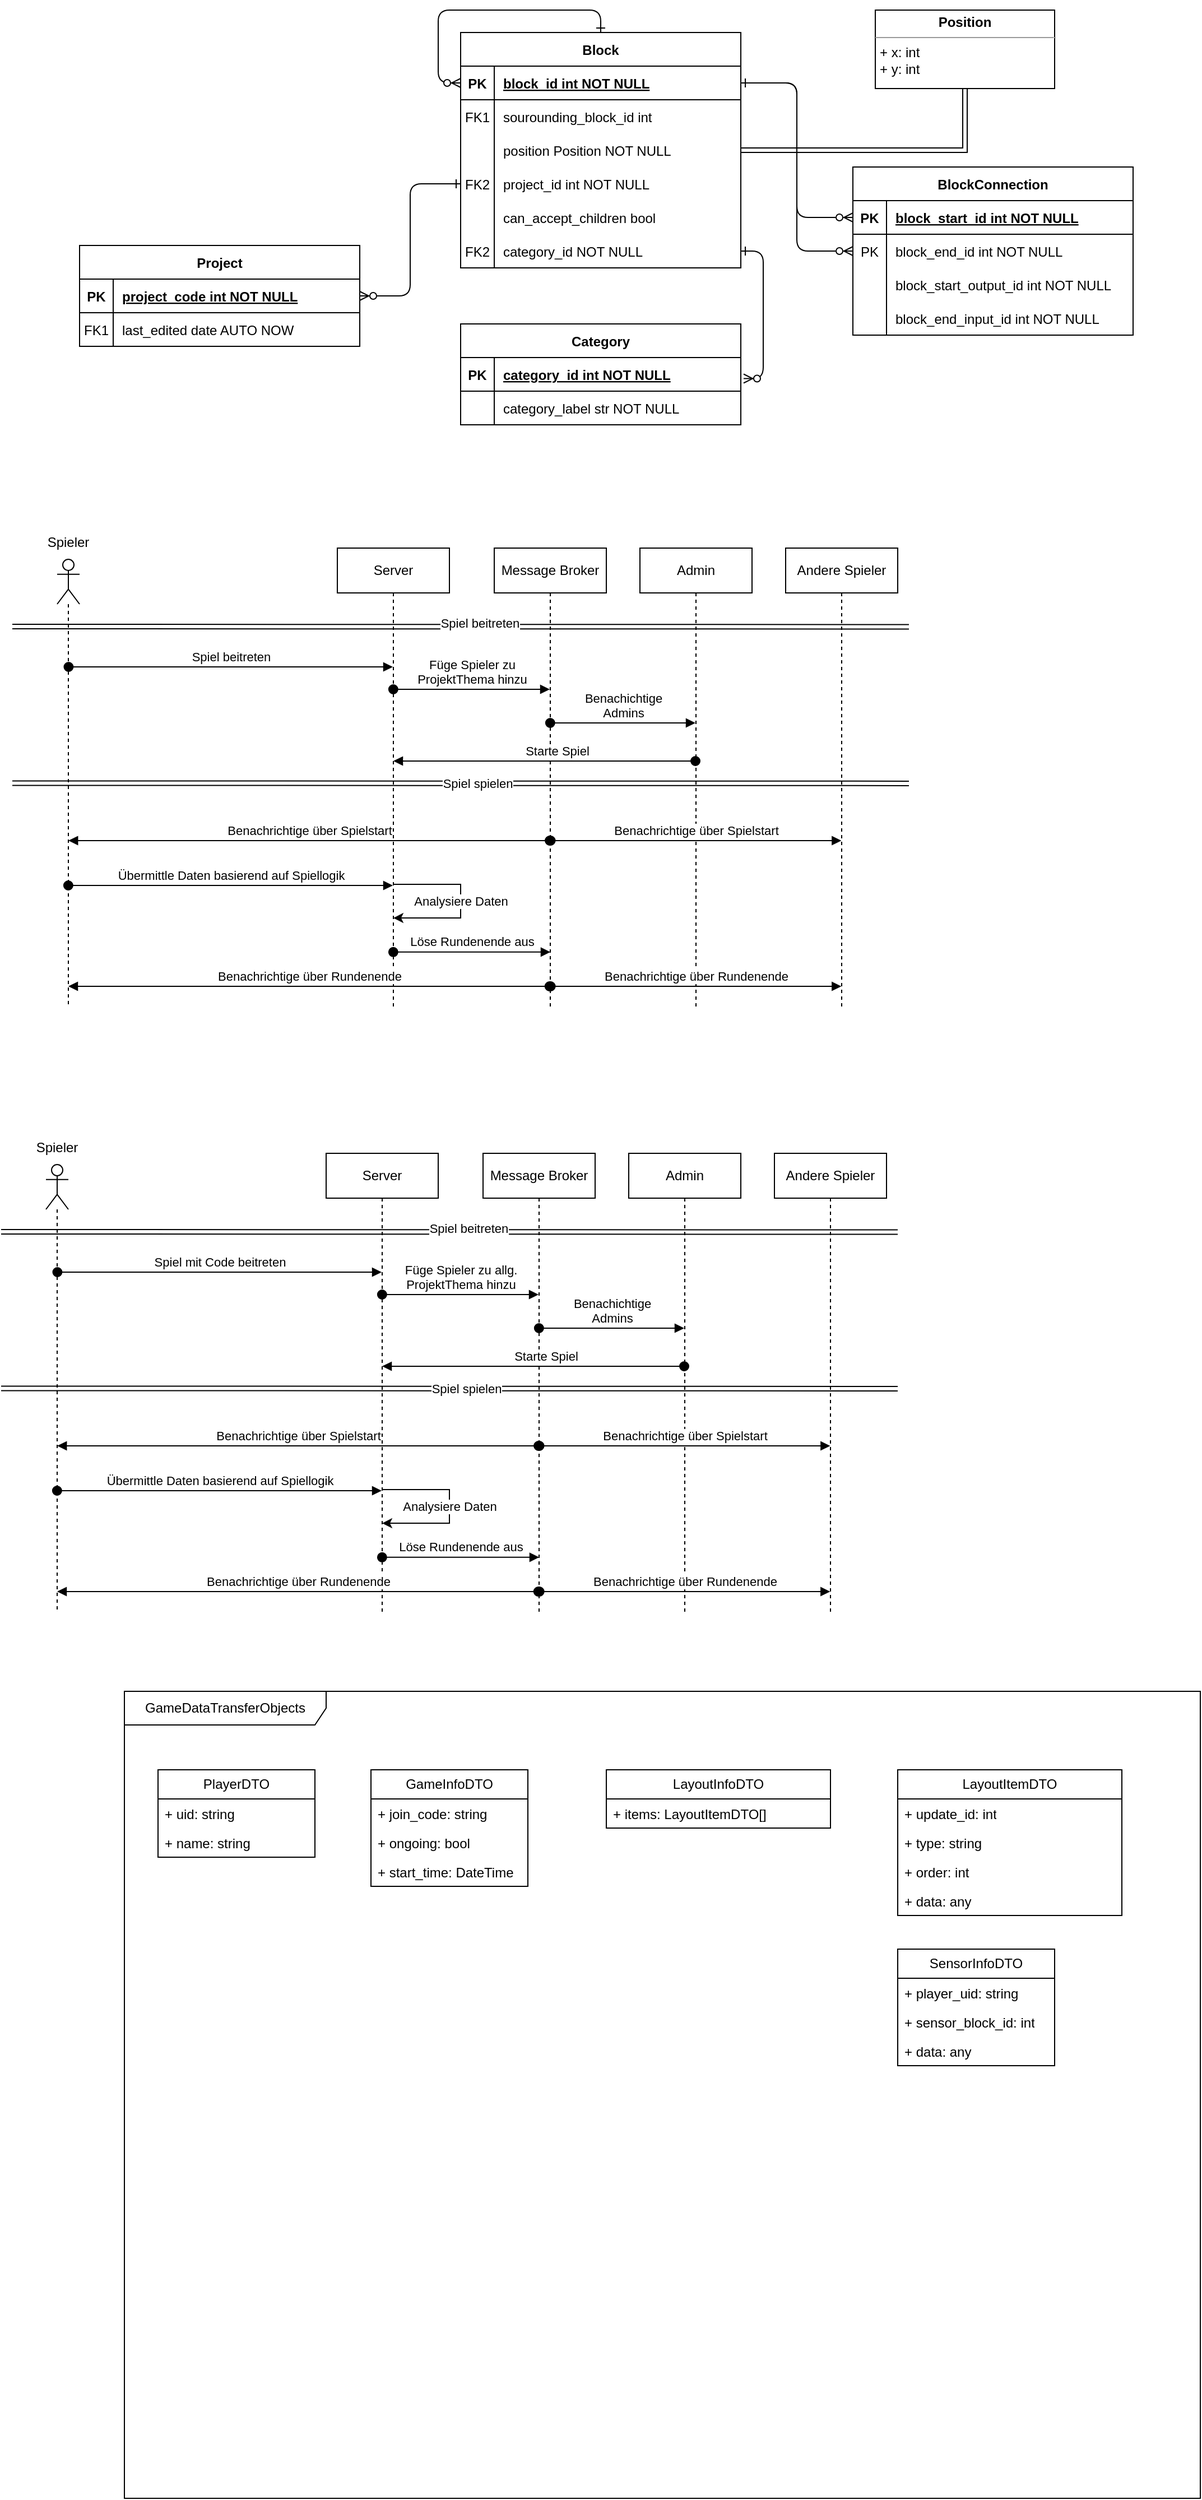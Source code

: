 <mxfile version="22.0.2" type="device">
  <diagram id="R2lEEEUBdFMjLlhIrx00" name="Page-1">
    <mxGraphModel dx="1168" dy="671" grid="1" gridSize="10" guides="1" tooltips="1" connect="1" arrows="1" fold="1" page="1" pageScale="1" pageWidth="1650" pageHeight="1100" math="0" shadow="0" extFonts="Permanent Marker^https://fonts.googleapis.com/css?family=Permanent+Marker">
      <root>
        <mxCell id="0" />
        <mxCell id="1" parent="0" />
        <object label="" id="5m4vV9d6H3QpX--X7_wA-50">
          <mxCell style="shape=umlLifeline;perimeter=lifelinePerimeter;whiteSpace=wrap;html=1;container=1;dropTarget=0;collapsible=0;recursiveResize=0;outlineConnect=0;portConstraint=eastwest;newEdgeStyle={&quot;curved&quot;:0,&quot;rounded&quot;:0};participant=umlActor;size=40;" parent="1" vertex="1">
            <mxGeometry x="290" y="560" width="20" height="400" as="geometry" />
          </mxCell>
        </object>
        <mxCell id="5m4vV9d6H3QpX--X7_wA-51" value="Server" style="shape=umlLifeline;perimeter=lifelinePerimeter;whiteSpace=wrap;html=1;container=1;dropTarget=0;collapsible=0;recursiveResize=0;outlineConnect=0;portConstraint=eastwest;newEdgeStyle={&quot;curved&quot;:0,&quot;rounded&quot;:0};" parent="1" vertex="1">
          <mxGeometry x="540" y="550" width="100" height="410" as="geometry" />
        </mxCell>
        <mxCell id="5m4vV9d6H3QpX--X7_wA-53" value="Spieler" style="text;strokeColor=none;align=center;fillColor=none;html=1;verticalAlign=middle;whiteSpace=wrap;rounded=0;" parent="1" vertex="1">
          <mxGeometry x="270" y="530" width="60" height="30" as="geometry" />
        </mxCell>
        <mxCell id="5m4vV9d6H3QpX--X7_wA-55" value="Spiel beitreten" style="html=1;verticalAlign=bottom;startArrow=oval;startFill=1;endArrow=block;startSize=8;curved=0;rounded=0;" parent="1" edge="1">
          <mxGeometry width="60" relative="1" as="geometry">
            <mxPoint x="300.222" y="656" as="sourcePoint" />
            <mxPoint x="589.5" y="656" as="targetPoint" />
          </mxGeometry>
        </mxCell>
        <mxCell id="5m4vV9d6H3QpX--X7_wA-58" value="Message Broker" style="shape=umlLifeline;perimeter=lifelinePerimeter;whiteSpace=wrap;html=1;container=1;dropTarget=0;collapsible=0;recursiveResize=0;outlineConnect=0;portConstraint=eastwest;newEdgeStyle={&quot;curved&quot;:0,&quot;rounded&quot;:0};" parent="1" vertex="1">
          <mxGeometry x="680" y="550" width="100" height="410" as="geometry" />
        </mxCell>
        <mxCell id="5m4vV9d6H3QpX--X7_wA-60" value="Füge Spieler zu &lt;br&gt;ProjektThema hinzu" style="html=1;verticalAlign=bottom;startArrow=oval;startFill=1;endArrow=block;startSize=8;curved=0;rounded=0;" parent="1" edge="1">
          <mxGeometry width="60" relative="1" as="geometry">
            <mxPoint x="589.929" y="676" as="sourcePoint" />
            <mxPoint x="729.5" y="676" as="targetPoint" />
            <Array as="points">
              <mxPoint x="660" y="676" />
            </Array>
          </mxGeometry>
        </mxCell>
        <mxCell id="5m4vV9d6H3QpX--X7_wA-61" value="Admin" style="shape=umlLifeline;perimeter=lifelinePerimeter;whiteSpace=wrap;html=1;container=1;dropTarget=0;collapsible=0;recursiveResize=0;outlineConnect=0;portConstraint=eastwest;newEdgeStyle={&quot;curved&quot;:0,&quot;rounded&quot;:0};" parent="1" vertex="1">
          <mxGeometry x="810" y="550" width="100" height="410" as="geometry" />
        </mxCell>
        <mxCell id="5m4vV9d6H3QpX--X7_wA-62" value="Andere Spieler" style="shape=umlLifeline;perimeter=lifelinePerimeter;whiteSpace=wrap;html=1;container=1;dropTarget=0;collapsible=0;recursiveResize=0;outlineConnect=0;portConstraint=eastwest;newEdgeStyle={&quot;curved&quot;:0,&quot;rounded&quot;:0};" parent="1" vertex="1">
          <mxGeometry x="940" y="550" width="100" height="410" as="geometry" />
        </mxCell>
        <mxCell id="5m4vV9d6H3QpX--X7_wA-63" value="Benachichtige&lt;br&gt;Admins" style="html=1;verticalAlign=bottom;startArrow=oval;startFill=1;endArrow=block;startSize=8;curved=0;rounded=0;" parent="1" edge="1">
          <mxGeometry width="60" relative="1" as="geometry">
            <mxPoint x="729.929" y="706" as="sourcePoint" />
            <mxPoint x="859.5" y="706" as="targetPoint" />
            <Array as="points">
              <mxPoint x="730" y="706" />
            </Array>
          </mxGeometry>
        </mxCell>
        <mxCell id="5m4vV9d6H3QpX--X7_wA-64" value="Starte Spiel" style="html=1;verticalAlign=bottom;startArrow=oval;startFill=1;endArrow=block;startSize=8;curved=0;rounded=0;" parent="1" target="5m4vV9d6H3QpX--X7_wA-51" edge="1">
          <mxGeometry x="-0.08" width="60" relative="1" as="geometry">
            <mxPoint x="859.5" y="740" as="sourcePoint" />
            <mxPoint x="730.1" y="740" as="targetPoint" />
            <Array as="points">
              <mxPoint x="810" y="740" />
            </Array>
            <mxPoint as="offset" />
          </mxGeometry>
        </mxCell>
        <mxCell id="5m4vV9d6H3QpX--X7_wA-66" value="" style="shape=link;html=1;rounded=0;" parent="1" edge="1">
          <mxGeometry width="100" relative="1" as="geometry">
            <mxPoint x="250" y="620" as="sourcePoint" />
            <mxPoint x="1050" y="620.24" as="targetPoint" />
          </mxGeometry>
        </mxCell>
        <mxCell id="5m4vV9d6H3QpX--X7_wA-86" value="Spiel beitreten" style="edgeLabel;html=1;align=center;verticalAlign=middle;resizable=0;points=[];" parent="5m4vV9d6H3QpX--X7_wA-66" vertex="1" connectable="0">
          <mxGeometry x="0.043" y="3" relative="1" as="geometry">
            <mxPoint as="offset" />
          </mxGeometry>
        </mxCell>
        <mxCell id="5m4vV9d6H3QpX--X7_wA-67" value="Benachrichtige über Spielstart" style="html=1;verticalAlign=bottom;startArrow=oval;startFill=1;endArrow=block;startSize=8;curved=0;rounded=0;" parent="1" edge="1">
          <mxGeometry width="60" relative="1" as="geometry">
            <mxPoint x="729.5" y="811" as="sourcePoint" />
            <mxPoint x="300.1" y="811" as="targetPoint" />
            <Array as="points">
              <mxPoint x="510" y="811" />
            </Array>
          </mxGeometry>
        </mxCell>
        <mxCell id="5m4vV9d6H3QpX--X7_wA-68" value="Benachrichtige über Spielstart" style="html=1;verticalAlign=bottom;startArrow=oval;startFill=1;endArrow=block;startSize=8;curved=0;rounded=0;" parent="1" edge="1">
          <mxGeometry width="60" relative="1" as="geometry">
            <mxPoint x="730.3" y="811" as="sourcePoint" />
            <mxPoint x="989.7" y="811" as="targetPoint" />
          </mxGeometry>
        </mxCell>
        <mxCell id="5m4vV9d6H3QpX--X7_wA-69" value="Übermittle Daten basierend auf Spiellogik" style="html=1;verticalAlign=bottom;startArrow=oval;startFill=1;endArrow=block;startSize=8;curved=0;rounded=0;" parent="1" edge="1">
          <mxGeometry width="60" relative="1" as="geometry">
            <mxPoint x="299.929" y="851" as="sourcePoint" />
            <mxPoint x="589.5" y="851" as="targetPoint" />
            <Array as="points">
              <mxPoint x="440" y="851" />
            </Array>
            <mxPoint as="offset" />
          </mxGeometry>
        </mxCell>
        <mxCell id="5m4vV9d6H3QpX--X7_wA-77" value="" style="endArrow=classic;html=1;rounded=0;movable=1;resizable=1;rotatable=1;deletable=1;editable=1;locked=0;connectable=1;edgeStyle=orthogonalEdgeStyle;" parent="1" edge="1">
          <mxGeometry width="50" height="50" relative="1" as="geometry">
            <mxPoint x="590.366" y="850" as="sourcePoint" />
            <mxPoint x="589.929" y="880.029" as="targetPoint" />
            <Array as="points">
              <mxPoint x="650" y="850" />
              <mxPoint x="650" y="880" />
            </Array>
          </mxGeometry>
        </mxCell>
        <mxCell id="5m4vV9d6H3QpX--X7_wA-79" value="Analysiere Daten" style="edgeLabel;html=1;align=center;verticalAlign=middle;resizable=0;points=[];" parent="5m4vV9d6H3QpX--X7_wA-77" vertex="1" connectable="0">
          <mxGeometry x="0.007" relative="1" as="geometry">
            <mxPoint y="-1" as="offset" />
          </mxGeometry>
        </mxCell>
        <mxCell id="5m4vV9d6H3QpX--X7_wA-80" value="Löse Rundenende aus" style="html=1;verticalAlign=bottom;startArrow=oval;startFill=1;endArrow=block;startSize=8;curved=0;rounded=0;" parent="1" edge="1">
          <mxGeometry width="60" relative="1" as="geometry">
            <mxPoint x="589.929" y="910.43" as="sourcePoint" />
            <mxPoint x="730" y="910.43" as="targetPoint" />
          </mxGeometry>
        </mxCell>
        <mxCell id="5m4vV9d6H3QpX--X7_wA-81" value="Benachrichtige über Rundenende" style="html=1;verticalAlign=bottom;startArrow=oval;startFill=1;endArrow=block;startSize=8;curved=0;rounded=0;" parent="1" edge="1">
          <mxGeometry width="60" relative="1" as="geometry">
            <mxPoint x="730.337" y="941" as="sourcePoint" />
            <mxPoint x="989.67" y="941" as="targetPoint" />
          </mxGeometry>
        </mxCell>
        <mxCell id="5m4vV9d6H3QpX--X7_wA-82" value="Benachrichtige über Rundenende" style="html=1;verticalAlign=bottom;startArrow=oval;startFill=1;endArrow=block;startSize=8;curved=0;rounded=0;" parent="1" edge="1">
          <mxGeometry width="60" relative="1" as="geometry">
            <mxPoint x="729.33" y="941" as="sourcePoint" />
            <mxPoint x="299.997" y="941" as="targetPoint" />
          </mxGeometry>
        </mxCell>
        <mxCell id="5m4vV9d6H3QpX--X7_wA-84" value="" style="shape=link;html=1;rounded=0;" parent="1" edge="1">
          <mxGeometry width="100" relative="1" as="geometry">
            <mxPoint x="250" y="759.71" as="sourcePoint" />
            <mxPoint x="1050" y="759.95" as="targetPoint" />
          </mxGeometry>
        </mxCell>
        <mxCell id="5m4vV9d6H3QpX--X7_wA-87" value="Spiel spielen" style="edgeLabel;html=1;align=center;verticalAlign=middle;resizable=0;points=[];" parent="5m4vV9d6H3QpX--X7_wA-84" vertex="1" connectable="0">
          <mxGeometry x="-0.009" y="-3" relative="1" as="geometry">
            <mxPoint x="18" y="-3" as="offset" />
          </mxGeometry>
        </mxCell>
        <mxCell id="RZ7BSYH1IXrUWbVcG9TL-1" value="" style="group" parent="1" vertex="1" connectable="0">
          <mxGeometry x="310" y="70" width="940" height="370" as="geometry" />
        </mxCell>
        <mxCell id="C-vyLk0tnHw3VtMMgP7b-2" value="Block" style="shape=table;startSize=30;container=1;collapsible=1;childLayout=tableLayout;fixedRows=1;rowLines=0;fontStyle=1;align=center;resizeLast=1;" parent="RZ7BSYH1IXrUWbVcG9TL-1" vertex="1">
          <mxGeometry x="340" y="20" width="250" height="210" as="geometry" />
        </mxCell>
        <mxCell id="C-vyLk0tnHw3VtMMgP7b-3" value="" style="shape=partialRectangle;collapsible=0;dropTarget=0;pointerEvents=0;fillColor=none;points=[[0,0.5],[1,0.5]];portConstraint=eastwest;top=0;left=0;right=0;bottom=1;" parent="C-vyLk0tnHw3VtMMgP7b-2" vertex="1">
          <mxGeometry y="30" width="250" height="30" as="geometry" />
        </mxCell>
        <mxCell id="C-vyLk0tnHw3VtMMgP7b-4" value="PK" style="shape=partialRectangle;overflow=hidden;connectable=0;fillColor=none;top=0;left=0;bottom=0;right=0;fontStyle=1;" parent="C-vyLk0tnHw3VtMMgP7b-3" vertex="1">
          <mxGeometry width="30" height="30" as="geometry">
            <mxRectangle width="30" height="30" as="alternateBounds" />
          </mxGeometry>
        </mxCell>
        <mxCell id="C-vyLk0tnHw3VtMMgP7b-5" value="block_id int NOT NULL " style="shape=partialRectangle;overflow=hidden;connectable=0;fillColor=none;top=0;left=0;bottom=0;right=0;align=left;spacingLeft=6;fontStyle=5;" parent="C-vyLk0tnHw3VtMMgP7b-3" vertex="1">
          <mxGeometry x="30" width="220" height="30" as="geometry">
            <mxRectangle width="220" height="30" as="alternateBounds" />
          </mxGeometry>
        </mxCell>
        <mxCell id="C-vyLk0tnHw3VtMMgP7b-6" value="" style="shape=partialRectangle;collapsible=0;dropTarget=0;pointerEvents=0;fillColor=none;points=[[0,0.5],[1,0.5]];portConstraint=eastwest;top=0;left=0;right=0;bottom=0;" parent="C-vyLk0tnHw3VtMMgP7b-2" vertex="1">
          <mxGeometry y="60" width="250" height="30" as="geometry" />
        </mxCell>
        <mxCell id="C-vyLk0tnHw3VtMMgP7b-7" value="FK1" style="shape=partialRectangle;overflow=hidden;connectable=0;fillColor=none;top=0;left=0;bottom=0;right=0;" parent="C-vyLk0tnHw3VtMMgP7b-6" vertex="1">
          <mxGeometry width="30" height="30" as="geometry">
            <mxRectangle width="30" height="30" as="alternateBounds" />
          </mxGeometry>
        </mxCell>
        <mxCell id="C-vyLk0tnHw3VtMMgP7b-8" value="sourounding_block_id int" style="shape=partialRectangle;overflow=hidden;connectable=0;fillColor=none;top=0;left=0;bottom=0;right=0;align=left;spacingLeft=6;" parent="C-vyLk0tnHw3VtMMgP7b-6" vertex="1">
          <mxGeometry x="30" width="220" height="30" as="geometry">
            <mxRectangle width="220" height="30" as="alternateBounds" />
          </mxGeometry>
        </mxCell>
        <mxCell id="5m4vV9d6H3QpX--X7_wA-12" style="shape=partialRectangle;collapsible=0;dropTarget=0;pointerEvents=0;fillColor=none;points=[[0,0.5],[1,0.5]];portConstraint=eastwest;top=0;left=0;right=0;bottom=0;" parent="C-vyLk0tnHw3VtMMgP7b-2" vertex="1">
          <mxGeometry y="90" width="250" height="30" as="geometry" />
        </mxCell>
        <mxCell id="5m4vV9d6H3QpX--X7_wA-13" style="shape=partialRectangle;overflow=hidden;connectable=0;fillColor=none;top=0;left=0;bottom=0;right=0;" parent="5m4vV9d6H3QpX--X7_wA-12" vertex="1">
          <mxGeometry width="30" height="30" as="geometry">
            <mxRectangle width="30" height="30" as="alternateBounds" />
          </mxGeometry>
        </mxCell>
        <mxCell id="5m4vV9d6H3QpX--X7_wA-14" value="position Position NOT NULL" style="shape=partialRectangle;overflow=hidden;connectable=0;fillColor=none;top=0;left=0;bottom=0;right=0;align=left;spacingLeft=6;" parent="5m4vV9d6H3QpX--X7_wA-12" vertex="1">
          <mxGeometry x="30" width="220" height="30" as="geometry">
            <mxRectangle width="220" height="30" as="alternateBounds" />
          </mxGeometry>
        </mxCell>
        <mxCell id="5m4vV9d6H3QpX--X7_wA-26" style="shape=partialRectangle;collapsible=0;dropTarget=0;pointerEvents=0;fillColor=none;points=[[0,0.5],[1,0.5]];portConstraint=eastwest;top=0;left=0;right=0;bottom=0;" parent="C-vyLk0tnHw3VtMMgP7b-2" vertex="1">
          <mxGeometry y="120" width="250" height="30" as="geometry" />
        </mxCell>
        <mxCell id="5m4vV9d6H3QpX--X7_wA-27" value="FK2" style="shape=partialRectangle;overflow=hidden;connectable=0;fillColor=none;top=0;left=0;bottom=0;right=0;" parent="5m4vV9d6H3QpX--X7_wA-26" vertex="1">
          <mxGeometry width="30" height="30" as="geometry">
            <mxRectangle width="30" height="30" as="alternateBounds" />
          </mxGeometry>
        </mxCell>
        <mxCell id="5m4vV9d6H3QpX--X7_wA-28" value="project_id int NOT NULL" style="shape=partialRectangle;overflow=hidden;connectable=0;fillColor=none;top=0;left=0;bottom=0;right=0;align=left;spacingLeft=6;" parent="5m4vV9d6H3QpX--X7_wA-26" vertex="1">
          <mxGeometry x="30" width="220" height="30" as="geometry">
            <mxRectangle width="220" height="30" as="alternateBounds" />
          </mxGeometry>
        </mxCell>
        <mxCell id="5m4vV9d6H3QpX--X7_wA-34" style="shape=partialRectangle;collapsible=0;dropTarget=0;pointerEvents=0;fillColor=none;points=[[0,0.5],[1,0.5]];portConstraint=eastwest;top=0;left=0;right=0;bottom=0;" parent="C-vyLk0tnHw3VtMMgP7b-2" vertex="1">
          <mxGeometry y="150" width="250" height="30" as="geometry" />
        </mxCell>
        <mxCell id="5m4vV9d6H3QpX--X7_wA-35" style="shape=partialRectangle;overflow=hidden;connectable=0;fillColor=none;top=0;left=0;bottom=0;right=0;" parent="5m4vV9d6H3QpX--X7_wA-34" vertex="1">
          <mxGeometry width="30" height="30" as="geometry">
            <mxRectangle width="30" height="30" as="alternateBounds" />
          </mxGeometry>
        </mxCell>
        <mxCell id="5m4vV9d6H3QpX--X7_wA-36" value="can_accept_children bool" style="shape=partialRectangle;overflow=hidden;connectable=0;fillColor=none;top=0;left=0;bottom=0;right=0;align=left;spacingLeft=6;" parent="5m4vV9d6H3QpX--X7_wA-34" vertex="1">
          <mxGeometry x="30" width="220" height="30" as="geometry">
            <mxRectangle width="220" height="30" as="alternateBounds" />
          </mxGeometry>
        </mxCell>
        <mxCell id="5m4vV9d6H3QpX--X7_wA-31" style="shape=partialRectangle;collapsible=0;dropTarget=0;pointerEvents=0;fillColor=none;points=[[0,0.5],[1,0.5]];portConstraint=eastwest;top=0;left=0;right=0;bottom=0;" parent="C-vyLk0tnHw3VtMMgP7b-2" vertex="1">
          <mxGeometry y="180" width="250" height="30" as="geometry" />
        </mxCell>
        <mxCell id="5m4vV9d6H3QpX--X7_wA-32" value="FK2" style="shape=partialRectangle;overflow=hidden;connectable=0;fillColor=none;top=0;left=0;bottom=0;right=0;" parent="5m4vV9d6H3QpX--X7_wA-31" vertex="1">
          <mxGeometry width="30" height="30" as="geometry">
            <mxRectangle width="30" height="30" as="alternateBounds" />
          </mxGeometry>
        </mxCell>
        <mxCell id="5m4vV9d6H3QpX--X7_wA-33" value="category_id NOT NULL" style="shape=partialRectangle;overflow=hidden;connectable=0;fillColor=none;top=0;left=0;bottom=0;right=0;align=left;spacingLeft=6;" parent="5m4vV9d6H3QpX--X7_wA-31" vertex="1">
          <mxGeometry x="30" width="220" height="30" as="geometry">
            <mxRectangle width="220" height="30" as="alternateBounds" />
          </mxGeometry>
        </mxCell>
        <mxCell id="5m4vV9d6H3QpX--X7_wA-47" style="edgeStyle=orthogonalEdgeStyle;rounded=1;orthogonalLoop=1;jettySize=auto;html=1;exitX=0.5;exitY=0;exitDx=0;exitDy=0;entryX=0;entryY=0.5;entryDx=0;entryDy=0;endArrow=ERzeroToMany;startArrow=ERone;endFill=1;startFill=0;" parent="C-vyLk0tnHw3VtMMgP7b-2" source="C-vyLk0tnHw3VtMMgP7b-2" target="C-vyLk0tnHw3VtMMgP7b-3" edge="1">
          <mxGeometry relative="1" as="geometry" />
        </mxCell>
        <mxCell id="C-vyLk0tnHw3VtMMgP7b-13" value="Project" style="shape=table;startSize=30;container=1;collapsible=1;childLayout=tableLayout;fixedRows=1;rowLines=0;fontStyle=1;align=center;resizeLast=1;" parent="RZ7BSYH1IXrUWbVcG9TL-1" vertex="1">
          <mxGeometry y="210" width="250" height="90" as="geometry" />
        </mxCell>
        <mxCell id="C-vyLk0tnHw3VtMMgP7b-14" value="" style="shape=partialRectangle;collapsible=0;dropTarget=0;pointerEvents=0;fillColor=none;points=[[0,0.5],[1,0.5]];portConstraint=eastwest;top=0;left=0;right=0;bottom=1;" parent="C-vyLk0tnHw3VtMMgP7b-13" vertex="1">
          <mxGeometry y="30" width="250" height="30" as="geometry" />
        </mxCell>
        <mxCell id="C-vyLk0tnHw3VtMMgP7b-15" value="PK" style="shape=partialRectangle;overflow=hidden;connectable=0;fillColor=none;top=0;left=0;bottom=0;right=0;fontStyle=1;" parent="C-vyLk0tnHw3VtMMgP7b-14" vertex="1">
          <mxGeometry width="30" height="30" as="geometry">
            <mxRectangle width="30" height="30" as="alternateBounds" />
          </mxGeometry>
        </mxCell>
        <mxCell id="C-vyLk0tnHw3VtMMgP7b-16" value="project_code int NOT NULL" style="shape=partialRectangle;overflow=hidden;connectable=0;fillColor=none;top=0;left=0;bottom=0;right=0;align=left;spacingLeft=6;fontStyle=5;" parent="C-vyLk0tnHw3VtMMgP7b-14" vertex="1">
          <mxGeometry x="30" width="220" height="30" as="geometry">
            <mxRectangle width="220" height="30" as="alternateBounds" />
          </mxGeometry>
        </mxCell>
        <mxCell id="C-vyLk0tnHw3VtMMgP7b-17" value="" style="shape=partialRectangle;collapsible=0;dropTarget=0;pointerEvents=0;fillColor=none;points=[[0,0.5],[1,0.5]];portConstraint=eastwest;top=0;left=0;right=0;bottom=0;" parent="C-vyLk0tnHw3VtMMgP7b-13" vertex="1">
          <mxGeometry y="60" width="250" height="30" as="geometry" />
        </mxCell>
        <mxCell id="C-vyLk0tnHw3VtMMgP7b-18" value="FK1" style="shape=partialRectangle;overflow=hidden;connectable=0;fillColor=none;top=0;left=0;bottom=0;right=0;" parent="C-vyLk0tnHw3VtMMgP7b-17" vertex="1">
          <mxGeometry width="30" height="30" as="geometry">
            <mxRectangle width="30" height="30" as="alternateBounds" />
          </mxGeometry>
        </mxCell>
        <mxCell id="C-vyLk0tnHw3VtMMgP7b-19" value="last_edited date AUTO NOW" style="shape=partialRectangle;overflow=hidden;connectable=0;fillColor=none;top=0;left=0;bottom=0;right=0;align=left;spacingLeft=6;" parent="C-vyLk0tnHw3VtMMgP7b-17" vertex="1">
          <mxGeometry x="30" width="220" height="30" as="geometry">
            <mxRectangle width="220" height="30" as="alternateBounds" />
          </mxGeometry>
        </mxCell>
        <mxCell id="m3s7j0JavGpKMfPqM1N_-19" value="BlockConnection" style="shape=table;startSize=30;container=1;collapsible=1;childLayout=tableLayout;fixedRows=1;rowLines=0;fontStyle=1;align=center;resizeLast=1;" parent="RZ7BSYH1IXrUWbVcG9TL-1" vertex="1">
          <mxGeometry x="690" y="140" width="250" height="150" as="geometry" />
        </mxCell>
        <mxCell id="m3s7j0JavGpKMfPqM1N_-20" value="" style="shape=partialRectangle;collapsible=0;dropTarget=0;pointerEvents=0;fillColor=none;points=[[0,0.5],[1,0.5]];portConstraint=eastwest;top=0;left=0;right=0;bottom=1;" parent="m3s7j0JavGpKMfPqM1N_-19" vertex="1">
          <mxGeometry y="30" width="250" height="30" as="geometry" />
        </mxCell>
        <mxCell id="m3s7j0JavGpKMfPqM1N_-21" value="PK" style="shape=partialRectangle;overflow=hidden;connectable=0;fillColor=none;top=0;left=0;bottom=0;right=0;fontStyle=1;" parent="m3s7j0JavGpKMfPqM1N_-20" vertex="1">
          <mxGeometry width="30" height="30" as="geometry">
            <mxRectangle width="30" height="30" as="alternateBounds" />
          </mxGeometry>
        </mxCell>
        <mxCell id="m3s7j0JavGpKMfPqM1N_-22" value="block_start_id int NOT NULL " style="shape=partialRectangle;overflow=hidden;connectable=0;fillColor=none;top=0;left=0;bottom=0;right=0;align=left;spacingLeft=6;fontStyle=5;" parent="m3s7j0JavGpKMfPqM1N_-20" vertex="1">
          <mxGeometry x="30" width="220" height="30" as="geometry">
            <mxRectangle width="220" height="30" as="alternateBounds" />
          </mxGeometry>
        </mxCell>
        <mxCell id="m3s7j0JavGpKMfPqM1N_-36" value="" style="shape=partialRectangle;collapsible=0;dropTarget=0;pointerEvents=0;fillColor=none;points=[[0,0.5],[1,0.5]];portConstraint=eastwest;top=0;left=0;right=0;bottom=0;" parent="m3s7j0JavGpKMfPqM1N_-19" vertex="1">
          <mxGeometry y="60" width="250" height="30" as="geometry" />
        </mxCell>
        <mxCell id="m3s7j0JavGpKMfPqM1N_-37" value="PK" style="shape=partialRectangle;overflow=hidden;connectable=0;fillColor=none;top=0;left=0;bottom=0;right=0;" parent="m3s7j0JavGpKMfPqM1N_-36" vertex="1">
          <mxGeometry width="30" height="30" as="geometry">
            <mxRectangle width="30" height="30" as="alternateBounds" />
          </mxGeometry>
        </mxCell>
        <mxCell id="m3s7j0JavGpKMfPqM1N_-38" value="block_end_id int NOT NULL" style="shape=partialRectangle;overflow=hidden;connectable=0;fillColor=none;top=0;left=0;bottom=0;right=0;align=left;spacingLeft=6;" parent="m3s7j0JavGpKMfPqM1N_-36" vertex="1">
          <mxGeometry x="30" width="220" height="30" as="geometry">
            <mxRectangle width="220" height="30" as="alternateBounds" />
          </mxGeometry>
        </mxCell>
        <mxCell id="m3s7j0JavGpKMfPqM1N_-29" style="shape=partialRectangle;collapsible=0;dropTarget=0;pointerEvents=0;fillColor=none;points=[[0,0.5],[1,0.5]];portConstraint=eastwest;top=0;left=0;right=0;bottom=0;" parent="m3s7j0JavGpKMfPqM1N_-19" vertex="1">
          <mxGeometry y="90" width="250" height="30" as="geometry" />
        </mxCell>
        <mxCell id="m3s7j0JavGpKMfPqM1N_-30" style="shape=partialRectangle;overflow=hidden;connectable=0;fillColor=none;top=0;left=0;bottom=0;right=0;" parent="m3s7j0JavGpKMfPqM1N_-29" vertex="1">
          <mxGeometry width="30" height="30" as="geometry">
            <mxRectangle width="30" height="30" as="alternateBounds" />
          </mxGeometry>
        </mxCell>
        <mxCell id="m3s7j0JavGpKMfPqM1N_-31" value="block_start_output_id int NOT NULL" style="shape=partialRectangle;overflow=hidden;connectable=0;fillColor=none;top=0;left=0;bottom=0;right=0;align=left;spacingLeft=6;" parent="m3s7j0JavGpKMfPqM1N_-29" vertex="1">
          <mxGeometry x="30" width="220" height="30" as="geometry">
            <mxRectangle width="220" height="30" as="alternateBounds" />
          </mxGeometry>
        </mxCell>
        <mxCell id="m3s7j0JavGpKMfPqM1N_-26" style="shape=partialRectangle;collapsible=0;dropTarget=0;pointerEvents=0;fillColor=none;points=[[0,0.5],[1,0.5]];portConstraint=eastwest;top=0;left=0;right=0;bottom=0;" parent="m3s7j0JavGpKMfPqM1N_-19" vertex="1">
          <mxGeometry y="120" width="250" height="30" as="geometry" />
        </mxCell>
        <mxCell id="m3s7j0JavGpKMfPqM1N_-27" style="shape=partialRectangle;overflow=hidden;connectable=0;fillColor=none;top=0;left=0;bottom=0;right=0;" parent="m3s7j0JavGpKMfPqM1N_-26" vertex="1">
          <mxGeometry width="30" height="30" as="geometry">
            <mxRectangle width="30" height="30" as="alternateBounds" />
          </mxGeometry>
        </mxCell>
        <mxCell id="m3s7j0JavGpKMfPqM1N_-28" value="block_end_input_id int NOT NULL" style="shape=partialRectangle;overflow=hidden;connectable=0;fillColor=none;top=0;left=0;bottom=0;right=0;align=left;spacingLeft=6;" parent="m3s7j0JavGpKMfPqM1N_-26" vertex="1">
          <mxGeometry x="30" width="220" height="30" as="geometry">
            <mxRectangle width="220" height="30" as="alternateBounds" />
          </mxGeometry>
        </mxCell>
        <mxCell id="m3s7j0JavGpKMfPqM1N_-34" style="edgeStyle=orthogonalEdgeStyle;rounded=1;orthogonalLoop=1;jettySize=auto;html=1;exitX=1;exitY=0.5;exitDx=0;exitDy=0;endArrow=ERzeroToMany;startArrow=ERone;endFill=1;startFill=0;" parent="RZ7BSYH1IXrUWbVcG9TL-1" source="C-vyLk0tnHw3VtMMgP7b-3" target="m3s7j0JavGpKMfPqM1N_-36" edge="1">
          <mxGeometry relative="1" as="geometry" />
        </mxCell>
        <mxCell id="m3s7j0JavGpKMfPqM1N_-35" style="edgeStyle=orthogonalEdgeStyle;rounded=1;orthogonalLoop=1;jettySize=auto;html=1;exitX=1;exitY=0.5;exitDx=0;exitDy=0;endArrow=ERzeroToMany;startArrow=ERone;endFill=1;startFill=0;" parent="RZ7BSYH1IXrUWbVcG9TL-1" source="C-vyLk0tnHw3VtMMgP7b-3" target="m3s7j0JavGpKMfPqM1N_-20" edge="1">
          <mxGeometry relative="1" as="geometry" />
        </mxCell>
        <mxCell id="5m4vV9d6H3QpX--X7_wA-10" value="&lt;p style=&quot;margin:0px;margin-top:4px;text-align:center;&quot;&gt;&lt;b&gt;Position&lt;/b&gt;&lt;/p&gt;&lt;hr size=&quot;1&quot;&gt;&lt;p style=&quot;margin:0px;margin-left:4px;&quot;&gt;+ x: int&lt;/p&gt;&lt;p style=&quot;margin:0px;margin-left:4px;&quot;&gt;+ y: int&lt;/p&gt;" style="verticalAlign=top;align=left;overflow=fill;fontSize=12;fontFamily=Helvetica;html=1;whiteSpace=wrap;" parent="RZ7BSYH1IXrUWbVcG9TL-1" vertex="1">
          <mxGeometry x="710" width="160" height="70" as="geometry" />
        </mxCell>
        <mxCell id="5m4vV9d6H3QpX--X7_wA-29" style="edgeStyle=orthogonalEdgeStyle;rounded=1;orthogonalLoop=1;jettySize=auto;html=1;entryX=1;entryY=0.5;entryDx=0;entryDy=0;endArrow=ERzeroToMany;startArrow=ERone;endFill=1;startFill=0;" parent="RZ7BSYH1IXrUWbVcG9TL-1" source="5m4vV9d6H3QpX--X7_wA-26" target="C-vyLk0tnHw3VtMMgP7b-14" edge="1">
          <mxGeometry relative="1" as="geometry" />
        </mxCell>
        <mxCell id="5m4vV9d6H3QpX--X7_wA-30" style="edgeStyle=orthogonalEdgeStyle;rounded=0;orthogonalLoop=1;jettySize=auto;html=1;shape=link;" parent="RZ7BSYH1IXrUWbVcG9TL-1" source="5m4vV9d6H3QpX--X7_wA-12" target="5m4vV9d6H3QpX--X7_wA-10" edge="1">
          <mxGeometry relative="1" as="geometry" />
        </mxCell>
        <mxCell id="5m4vV9d6H3QpX--X7_wA-37" value="Category" style="shape=table;startSize=30;container=1;collapsible=1;childLayout=tableLayout;fixedRows=1;rowLines=0;fontStyle=1;align=center;resizeLast=1;" parent="RZ7BSYH1IXrUWbVcG9TL-1" vertex="1">
          <mxGeometry x="340" y="280" width="250" height="90" as="geometry" />
        </mxCell>
        <mxCell id="5m4vV9d6H3QpX--X7_wA-38" value="" style="shape=partialRectangle;collapsible=0;dropTarget=0;pointerEvents=0;fillColor=none;points=[[0,0.5],[1,0.5]];portConstraint=eastwest;top=0;left=0;right=0;bottom=1;" parent="5m4vV9d6H3QpX--X7_wA-37" vertex="1">
          <mxGeometry y="30" width="250" height="30" as="geometry" />
        </mxCell>
        <mxCell id="5m4vV9d6H3QpX--X7_wA-39" value="PK" style="shape=partialRectangle;overflow=hidden;connectable=0;fillColor=none;top=0;left=0;bottom=0;right=0;fontStyle=1;" parent="5m4vV9d6H3QpX--X7_wA-38" vertex="1">
          <mxGeometry width="30" height="30" as="geometry">
            <mxRectangle width="30" height="30" as="alternateBounds" />
          </mxGeometry>
        </mxCell>
        <mxCell id="5m4vV9d6H3QpX--X7_wA-40" value="category_id int NOT NULL" style="shape=partialRectangle;overflow=hidden;connectable=0;fillColor=none;top=0;left=0;bottom=0;right=0;align=left;spacingLeft=6;fontStyle=5;" parent="5m4vV9d6H3QpX--X7_wA-38" vertex="1">
          <mxGeometry x="30" width="220" height="30" as="geometry">
            <mxRectangle width="220" height="30" as="alternateBounds" />
          </mxGeometry>
        </mxCell>
        <mxCell id="5m4vV9d6H3QpX--X7_wA-41" value="" style="shape=partialRectangle;collapsible=0;dropTarget=0;pointerEvents=0;fillColor=none;points=[[0,0.5],[1,0.5]];portConstraint=eastwest;top=0;left=0;right=0;bottom=0;" parent="5m4vV9d6H3QpX--X7_wA-37" vertex="1">
          <mxGeometry y="60" width="250" height="30" as="geometry" />
        </mxCell>
        <mxCell id="5m4vV9d6H3QpX--X7_wA-42" value="" style="shape=partialRectangle;overflow=hidden;connectable=0;fillColor=none;top=0;left=0;bottom=0;right=0;" parent="5m4vV9d6H3QpX--X7_wA-41" vertex="1">
          <mxGeometry width="30" height="30" as="geometry">
            <mxRectangle width="30" height="30" as="alternateBounds" />
          </mxGeometry>
        </mxCell>
        <mxCell id="5m4vV9d6H3QpX--X7_wA-43" value="category_label str NOT NULL" style="shape=partialRectangle;overflow=hidden;connectable=0;fillColor=none;top=0;left=0;bottom=0;right=0;align=left;spacingLeft=6;" parent="5m4vV9d6H3QpX--X7_wA-41" vertex="1">
          <mxGeometry x="30" width="220" height="30" as="geometry">
            <mxRectangle width="220" height="30" as="alternateBounds" />
          </mxGeometry>
        </mxCell>
        <mxCell id="5m4vV9d6H3QpX--X7_wA-46" style="edgeStyle=orthogonalEdgeStyle;rounded=1;orthogonalLoop=1;jettySize=auto;html=1;exitX=1;exitY=0.5;exitDx=0;exitDy=0;entryX=1.01;entryY=0.625;entryDx=0;entryDy=0;entryPerimeter=0;endArrow=ERzeroToMany;startArrow=ERone;endFill=1;startFill=0;" parent="RZ7BSYH1IXrUWbVcG9TL-1" source="5m4vV9d6H3QpX--X7_wA-31" target="5m4vV9d6H3QpX--X7_wA-38" edge="1">
          <mxGeometry relative="1" as="geometry" />
        </mxCell>
        <object label="" id="SifQu5bordt7_p5kKu9e-1">
          <mxCell style="shape=umlLifeline;perimeter=lifelinePerimeter;whiteSpace=wrap;html=1;container=1;dropTarget=0;collapsible=0;recursiveResize=0;outlineConnect=0;portConstraint=eastwest;newEdgeStyle={&quot;curved&quot;:0,&quot;rounded&quot;:0};participant=umlActor;size=40;" vertex="1" parent="1">
            <mxGeometry x="280" y="1100" width="20" height="400" as="geometry" />
          </mxCell>
        </object>
        <mxCell id="SifQu5bordt7_p5kKu9e-2" value="Server" style="shape=umlLifeline;perimeter=lifelinePerimeter;whiteSpace=wrap;html=1;container=1;dropTarget=0;collapsible=0;recursiveResize=0;outlineConnect=0;portConstraint=eastwest;newEdgeStyle={&quot;curved&quot;:0,&quot;rounded&quot;:0};" vertex="1" parent="1">
          <mxGeometry x="530" y="1090" width="100" height="410" as="geometry" />
        </mxCell>
        <mxCell id="SifQu5bordt7_p5kKu9e-3" value="Spieler" style="text;strokeColor=none;align=center;fillColor=none;html=1;verticalAlign=middle;whiteSpace=wrap;rounded=0;" vertex="1" parent="1">
          <mxGeometry x="260" y="1070" width="60" height="30" as="geometry" />
        </mxCell>
        <mxCell id="SifQu5bordt7_p5kKu9e-4" value="Spiel mit Code beitreten" style="html=1;verticalAlign=bottom;startArrow=oval;startFill=1;endArrow=block;startSize=8;curved=0;rounded=0;" edge="1" parent="1">
          <mxGeometry width="60" relative="1" as="geometry">
            <mxPoint x="290.222" y="1196" as="sourcePoint" />
            <mxPoint x="579.5" y="1196" as="targetPoint" />
          </mxGeometry>
        </mxCell>
        <mxCell id="SifQu5bordt7_p5kKu9e-5" value="Message Broker" style="shape=umlLifeline;perimeter=lifelinePerimeter;whiteSpace=wrap;html=1;container=1;dropTarget=0;collapsible=0;recursiveResize=0;outlineConnect=0;portConstraint=eastwest;newEdgeStyle={&quot;curved&quot;:0,&quot;rounded&quot;:0};" vertex="1" parent="1">
          <mxGeometry x="670" y="1090" width="100" height="410" as="geometry" />
        </mxCell>
        <mxCell id="SifQu5bordt7_p5kKu9e-6" value="Füge Spieler zu allg.&lt;br&gt;ProjektThema hinzu" style="html=1;verticalAlign=bottom;startArrow=oval;startFill=1;endArrow=block;startSize=8;curved=0;rounded=0;" edge="1" parent="1">
          <mxGeometry width="60" relative="1" as="geometry">
            <mxPoint x="579.929" y="1216" as="sourcePoint" />
            <mxPoint x="719.5" y="1216" as="targetPoint" />
            <Array as="points">
              <mxPoint x="650" y="1216" />
            </Array>
          </mxGeometry>
        </mxCell>
        <mxCell id="SifQu5bordt7_p5kKu9e-7" value="Admin" style="shape=umlLifeline;perimeter=lifelinePerimeter;whiteSpace=wrap;html=1;container=1;dropTarget=0;collapsible=0;recursiveResize=0;outlineConnect=0;portConstraint=eastwest;newEdgeStyle={&quot;curved&quot;:0,&quot;rounded&quot;:0};" vertex="1" parent="1">
          <mxGeometry x="800" y="1090" width="100" height="410" as="geometry" />
        </mxCell>
        <mxCell id="SifQu5bordt7_p5kKu9e-8" value="Andere Spieler" style="shape=umlLifeline;perimeter=lifelinePerimeter;whiteSpace=wrap;html=1;container=1;dropTarget=0;collapsible=0;recursiveResize=0;outlineConnect=0;portConstraint=eastwest;newEdgeStyle={&quot;curved&quot;:0,&quot;rounded&quot;:0};" vertex="1" parent="1">
          <mxGeometry x="930" y="1090" width="100" height="410" as="geometry" />
        </mxCell>
        <mxCell id="SifQu5bordt7_p5kKu9e-9" value="Benachichtige&lt;br&gt;Admins" style="html=1;verticalAlign=bottom;startArrow=oval;startFill=1;endArrow=block;startSize=8;curved=0;rounded=0;" edge="1" parent="1">
          <mxGeometry width="60" relative="1" as="geometry">
            <mxPoint x="719.929" y="1246" as="sourcePoint" />
            <mxPoint x="849.5" y="1246" as="targetPoint" />
            <Array as="points">
              <mxPoint x="720" y="1246" />
            </Array>
          </mxGeometry>
        </mxCell>
        <mxCell id="SifQu5bordt7_p5kKu9e-10" value="Starte Spiel" style="html=1;verticalAlign=bottom;startArrow=oval;startFill=1;endArrow=block;startSize=8;curved=0;rounded=0;" edge="1" parent="1" target="SifQu5bordt7_p5kKu9e-2">
          <mxGeometry x="-0.08" width="60" relative="1" as="geometry">
            <mxPoint x="849.5" y="1280" as="sourcePoint" />
            <mxPoint x="720.1" y="1280" as="targetPoint" />
            <Array as="points">
              <mxPoint x="800" y="1280" />
            </Array>
            <mxPoint as="offset" />
          </mxGeometry>
        </mxCell>
        <mxCell id="SifQu5bordt7_p5kKu9e-11" value="" style="shape=link;html=1;rounded=0;" edge="1" parent="1">
          <mxGeometry width="100" relative="1" as="geometry">
            <mxPoint x="240" y="1160" as="sourcePoint" />
            <mxPoint x="1040" y="1160.24" as="targetPoint" />
          </mxGeometry>
        </mxCell>
        <mxCell id="SifQu5bordt7_p5kKu9e-12" value="Spiel beitreten" style="edgeLabel;html=1;align=center;verticalAlign=middle;resizable=0;points=[];" vertex="1" connectable="0" parent="SifQu5bordt7_p5kKu9e-11">
          <mxGeometry x="0.043" y="3" relative="1" as="geometry">
            <mxPoint as="offset" />
          </mxGeometry>
        </mxCell>
        <mxCell id="SifQu5bordt7_p5kKu9e-13" value="Benachrichtige über Spielstart" style="html=1;verticalAlign=bottom;startArrow=oval;startFill=1;endArrow=block;startSize=8;curved=0;rounded=0;" edge="1" parent="1">
          <mxGeometry width="60" relative="1" as="geometry">
            <mxPoint x="719.5" y="1351" as="sourcePoint" />
            <mxPoint x="290.1" y="1351" as="targetPoint" />
            <Array as="points">
              <mxPoint x="500" y="1351" />
            </Array>
          </mxGeometry>
        </mxCell>
        <mxCell id="SifQu5bordt7_p5kKu9e-14" value="Benachrichtige über Spielstart" style="html=1;verticalAlign=bottom;startArrow=oval;startFill=1;endArrow=block;startSize=8;curved=0;rounded=0;" edge="1" parent="1">
          <mxGeometry width="60" relative="1" as="geometry">
            <mxPoint x="720.3" y="1351" as="sourcePoint" />
            <mxPoint x="979.7" y="1351" as="targetPoint" />
          </mxGeometry>
        </mxCell>
        <mxCell id="SifQu5bordt7_p5kKu9e-15" value="Übermittle Daten basierend auf Spiellogik" style="html=1;verticalAlign=bottom;startArrow=oval;startFill=1;endArrow=block;startSize=8;curved=0;rounded=0;" edge="1" parent="1">
          <mxGeometry width="60" relative="1" as="geometry">
            <mxPoint x="289.929" y="1391" as="sourcePoint" />
            <mxPoint x="579.5" y="1391" as="targetPoint" />
            <Array as="points">
              <mxPoint x="430" y="1391" />
            </Array>
            <mxPoint as="offset" />
          </mxGeometry>
        </mxCell>
        <mxCell id="SifQu5bordt7_p5kKu9e-16" value="" style="endArrow=classic;html=1;rounded=0;movable=1;resizable=1;rotatable=1;deletable=1;editable=1;locked=0;connectable=1;edgeStyle=orthogonalEdgeStyle;" edge="1" parent="1">
          <mxGeometry width="50" height="50" relative="1" as="geometry">
            <mxPoint x="580.366" y="1390" as="sourcePoint" />
            <mxPoint x="579.929" y="1420.029" as="targetPoint" />
            <Array as="points">
              <mxPoint x="640" y="1390" />
              <mxPoint x="640" y="1420" />
            </Array>
          </mxGeometry>
        </mxCell>
        <mxCell id="SifQu5bordt7_p5kKu9e-17" value="Analysiere Daten" style="edgeLabel;html=1;align=center;verticalAlign=middle;resizable=0;points=[];" vertex="1" connectable="0" parent="SifQu5bordt7_p5kKu9e-16">
          <mxGeometry x="0.007" relative="1" as="geometry">
            <mxPoint y="-1" as="offset" />
          </mxGeometry>
        </mxCell>
        <mxCell id="SifQu5bordt7_p5kKu9e-18" value="Löse Rundenende aus" style="html=1;verticalAlign=bottom;startArrow=oval;startFill=1;endArrow=block;startSize=8;curved=0;rounded=0;" edge="1" parent="1">
          <mxGeometry width="60" relative="1" as="geometry">
            <mxPoint x="579.929" y="1450.43" as="sourcePoint" />
            <mxPoint x="720" y="1450.43" as="targetPoint" />
          </mxGeometry>
        </mxCell>
        <mxCell id="SifQu5bordt7_p5kKu9e-19" value="Benachrichtige über Rundenende" style="html=1;verticalAlign=bottom;startArrow=oval;startFill=1;endArrow=block;startSize=8;curved=0;rounded=0;" edge="1" parent="1">
          <mxGeometry width="60" relative="1" as="geometry">
            <mxPoint x="720.337" y="1481" as="sourcePoint" />
            <mxPoint x="979.67" y="1481" as="targetPoint" />
          </mxGeometry>
        </mxCell>
        <mxCell id="SifQu5bordt7_p5kKu9e-20" value="Benachrichtige über Rundenende" style="html=1;verticalAlign=bottom;startArrow=oval;startFill=1;endArrow=block;startSize=8;curved=0;rounded=0;" edge="1" parent="1">
          <mxGeometry width="60" relative="1" as="geometry">
            <mxPoint x="719.33" y="1481" as="sourcePoint" />
            <mxPoint x="289.997" y="1481" as="targetPoint" />
          </mxGeometry>
        </mxCell>
        <mxCell id="SifQu5bordt7_p5kKu9e-21" value="" style="shape=link;html=1;rounded=0;" edge="1" parent="1">
          <mxGeometry width="100" relative="1" as="geometry">
            <mxPoint x="240" y="1299.71" as="sourcePoint" />
            <mxPoint x="1040" y="1299.95" as="targetPoint" />
          </mxGeometry>
        </mxCell>
        <mxCell id="SifQu5bordt7_p5kKu9e-22" value="Spiel spielen" style="edgeLabel;html=1;align=center;verticalAlign=middle;resizable=0;points=[];" vertex="1" connectable="0" parent="SifQu5bordt7_p5kKu9e-21">
          <mxGeometry x="-0.009" y="-3" relative="1" as="geometry">
            <mxPoint x="18" y="-3" as="offset" />
          </mxGeometry>
        </mxCell>
        <mxCell id="SifQu5bordt7_p5kKu9e-23" value="GameDataTransferObjects" style="shape=umlFrame;whiteSpace=wrap;html=1;pointerEvents=0;width=180;height=30;movable=1;resizable=1;rotatable=1;deletable=1;editable=1;locked=0;connectable=1;" vertex="1" parent="1">
          <mxGeometry x="350" y="1570" width="960" height="720" as="geometry" />
        </mxCell>
        <mxCell id="SifQu5bordt7_p5kKu9e-24" value="PlayerDTO" style="swimlane;fontStyle=0;childLayout=stackLayout;horizontal=1;startSize=26;fillColor=none;horizontalStack=0;resizeParent=1;resizeParentMax=0;resizeLast=0;collapsible=1;marginBottom=0;whiteSpace=wrap;html=1;" vertex="1" parent="1">
          <mxGeometry x="380" y="1640" width="140" height="78" as="geometry" />
        </mxCell>
        <mxCell id="SifQu5bordt7_p5kKu9e-25" value="+ uid: string" style="text;strokeColor=none;fillColor=none;align=left;verticalAlign=top;spacingLeft=4;spacingRight=4;overflow=hidden;rotatable=0;points=[[0,0.5],[1,0.5]];portConstraint=eastwest;whiteSpace=wrap;html=1;" vertex="1" parent="SifQu5bordt7_p5kKu9e-24">
          <mxGeometry y="26" width="140" height="26" as="geometry" />
        </mxCell>
        <mxCell id="SifQu5bordt7_p5kKu9e-27" value="+ name: string" style="text;strokeColor=none;fillColor=none;align=left;verticalAlign=top;spacingLeft=4;spacingRight=4;overflow=hidden;rotatable=0;points=[[0,0.5],[1,0.5]];portConstraint=eastwest;whiteSpace=wrap;html=1;" vertex="1" parent="SifQu5bordt7_p5kKu9e-24">
          <mxGeometry y="52" width="140" height="26" as="geometry" />
        </mxCell>
        <mxCell id="SifQu5bordt7_p5kKu9e-28" value="GameInfoDTO" style="swimlane;fontStyle=0;childLayout=stackLayout;horizontal=1;startSize=26;fillColor=none;horizontalStack=0;resizeParent=1;resizeParentMax=0;resizeLast=0;collapsible=1;marginBottom=0;whiteSpace=wrap;html=1;" vertex="1" parent="1">
          <mxGeometry x="570" y="1640" width="140" height="104" as="geometry" />
        </mxCell>
        <mxCell id="SifQu5bordt7_p5kKu9e-30" value="+ join_code: string" style="text;strokeColor=none;fillColor=none;align=left;verticalAlign=top;spacingLeft=4;spacingRight=4;overflow=hidden;rotatable=0;points=[[0,0.5],[1,0.5]];portConstraint=eastwest;whiteSpace=wrap;html=1;" vertex="1" parent="SifQu5bordt7_p5kKu9e-28">
          <mxGeometry y="26" width="140" height="26" as="geometry" />
        </mxCell>
        <mxCell id="SifQu5bordt7_p5kKu9e-31" value="+ ongoing: bool" style="text;strokeColor=none;fillColor=none;align=left;verticalAlign=top;spacingLeft=4;spacingRight=4;overflow=hidden;rotatable=0;points=[[0,0.5],[1,0.5]];portConstraint=eastwest;whiteSpace=wrap;html=1;" vertex="1" parent="SifQu5bordt7_p5kKu9e-28">
          <mxGeometry y="52" width="140" height="26" as="geometry" />
        </mxCell>
        <mxCell id="SifQu5bordt7_p5kKu9e-32" value="+ start_time: DateTime" style="text;strokeColor=none;fillColor=none;align=left;verticalAlign=top;spacingLeft=4;spacingRight=4;overflow=hidden;rotatable=0;points=[[0,0.5],[1,0.5]];portConstraint=eastwest;whiteSpace=wrap;html=1;" vertex="1" parent="SifQu5bordt7_p5kKu9e-28">
          <mxGeometry y="78" width="140" height="26" as="geometry" />
        </mxCell>
        <mxCell id="SifQu5bordt7_p5kKu9e-33" value="LayoutInfoDTO" style="swimlane;fontStyle=0;childLayout=stackLayout;horizontal=1;startSize=26;fillColor=none;horizontalStack=0;resizeParent=1;resizeParentMax=0;resizeLast=0;collapsible=1;marginBottom=0;whiteSpace=wrap;html=1;" vertex="1" parent="1">
          <mxGeometry x="780" y="1640" width="200" height="52" as="geometry" />
        </mxCell>
        <mxCell id="SifQu5bordt7_p5kKu9e-35" value="+ items: LayoutItemDTO[]" style="text;strokeColor=none;fillColor=none;align=left;verticalAlign=top;spacingLeft=4;spacingRight=4;overflow=hidden;rotatable=0;points=[[0,0.5],[1,0.5]];portConstraint=eastwest;whiteSpace=wrap;html=1;" vertex="1" parent="SifQu5bordt7_p5kKu9e-33">
          <mxGeometry y="26" width="200" height="26" as="geometry" />
        </mxCell>
        <mxCell id="SifQu5bordt7_p5kKu9e-38" value="LayoutItemDTO" style="swimlane;fontStyle=0;childLayout=stackLayout;horizontal=1;startSize=26;fillColor=none;horizontalStack=0;resizeParent=1;resizeParentMax=0;resizeLast=0;collapsible=1;marginBottom=0;whiteSpace=wrap;html=1;" vertex="1" parent="1">
          <mxGeometry x="1040" y="1640" width="200" height="130" as="geometry" />
        </mxCell>
        <mxCell id="SifQu5bordt7_p5kKu9e-43" value="+ update_id: int" style="text;strokeColor=none;fillColor=none;align=left;verticalAlign=top;spacingLeft=4;spacingRight=4;overflow=hidden;rotatable=0;points=[[0,0.5],[1,0.5]];portConstraint=eastwest;whiteSpace=wrap;html=1;" vertex="1" parent="SifQu5bordt7_p5kKu9e-38">
          <mxGeometry y="26" width="200" height="26" as="geometry" />
        </mxCell>
        <mxCell id="SifQu5bordt7_p5kKu9e-40" value="+ type: string" style="text;strokeColor=none;fillColor=none;align=left;verticalAlign=top;spacingLeft=4;spacingRight=4;overflow=hidden;rotatable=0;points=[[0,0.5],[1,0.5]];portConstraint=eastwest;whiteSpace=wrap;html=1;" vertex="1" parent="SifQu5bordt7_p5kKu9e-38">
          <mxGeometry y="52" width="200" height="26" as="geometry" />
        </mxCell>
        <mxCell id="SifQu5bordt7_p5kKu9e-41" value="+ order: int" style="text;strokeColor=none;fillColor=none;align=left;verticalAlign=top;spacingLeft=4;spacingRight=4;overflow=hidden;rotatable=0;points=[[0,0.5],[1,0.5]];portConstraint=eastwest;whiteSpace=wrap;html=1;" vertex="1" parent="SifQu5bordt7_p5kKu9e-38">
          <mxGeometry y="78" width="200" height="26" as="geometry" />
        </mxCell>
        <mxCell id="SifQu5bordt7_p5kKu9e-42" value="+ data: any" style="text;strokeColor=none;fillColor=none;align=left;verticalAlign=top;spacingLeft=4;spacingRight=4;overflow=hidden;rotatable=0;points=[[0,0.5],[1,0.5]];portConstraint=eastwest;whiteSpace=wrap;html=1;" vertex="1" parent="SifQu5bordt7_p5kKu9e-38">
          <mxGeometry y="104" width="200" height="26" as="geometry" />
        </mxCell>
        <mxCell id="SifQu5bordt7_p5kKu9e-44" value="SensorInfoDTO" style="swimlane;fontStyle=0;childLayout=stackLayout;horizontal=1;startSize=26;fillColor=none;horizontalStack=0;resizeParent=1;resizeParentMax=0;resizeLast=0;collapsible=1;marginBottom=0;whiteSpace=wrap;html=1;" vertex="1" parent="1">
          <mxGeometry x="1040" y="1800" width="140" height="104" as="geometry" />
        </mxCell>
        <mxCell id="SifQu5bordt7_p5kKu9e-45" value="+ player_uid: string" style="text;strokeColor=none;fillColor=none;align=left;verticalAlign=top;spacingLeft=4;spacingRight=4;overflow=hidden;rotatable=0;points=[[0,0.5],[1,0.5]];portConstraint=eastwest;whiteSpace=wrap;html=1;" vertex="1" parent="SifQu5bordt7_p5kKu9e-44">
          <mxGeometry y="26" width="140" height="26" as="geometry" />
        </mxCell>
        <mxCell id="SifQu5bordt7_p5kKu9e-46" value="+ sensor_block_id: int" style="text;strokeColor=none;fillColor=none;align=left;verticalAlign=top;spacingLeft=4;spacingRight=4;overflow=hidden;rotatable=0;points=[[0,0.5],[1,0.5]];portConstraint=eastwest;whiteSpace=wrap;html=1;" vertex="1" parent="SifQu5bordt7_p5kKu9e-44">
          <mxGeometry y="52" width="140" height="26" as="geometry" />
        </mxCell>
        <mxCell id="SifQu5bordt7_p5kKu9e-47" value="+ data: any" style="text;strokeColor=none;fillColor=none;align=left;verticalAlign=top;spacingLeft=4;spacingRight=4;overflow=hidden;rotatable=0;points=[[0,0.5],[1,0.5]];portConstraint=eastwest;whiteSpace=wrap;html=1;" vertex="1" parent="SifQu5bordt7_p5kKu9e-44">
          <mxGeometry y="78" width="140" height="26" as="geometry" />
        </mxCell>
      </root>
    </mxGraphModel>
  </diagram>
</mxfile>
